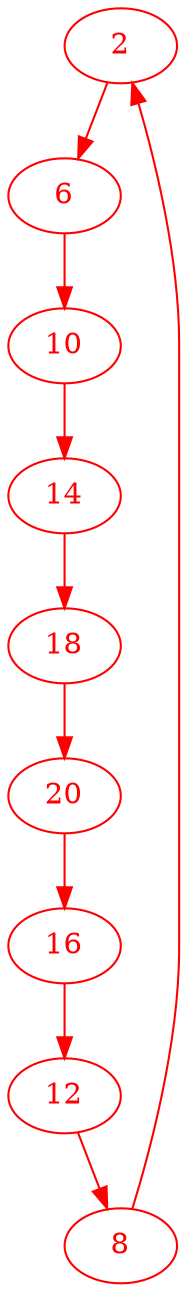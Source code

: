 digraph g{
node [color = red, fontcolor=red]; 2 6 8 10 12 14 16 18 20 ;
2 -> 6 [color=red] ;
6 -> 10 [color=red] ;
8 -> 2 [color=red] ;
10 -> 14 [color=red] ;
12 -> 8 [color=red] ;
14 -> 18 [color=red] ;
16 -> 12 [color=red] ;
18 -> 20 [color=red] ;
20 -> 16 [color=red] ;
}